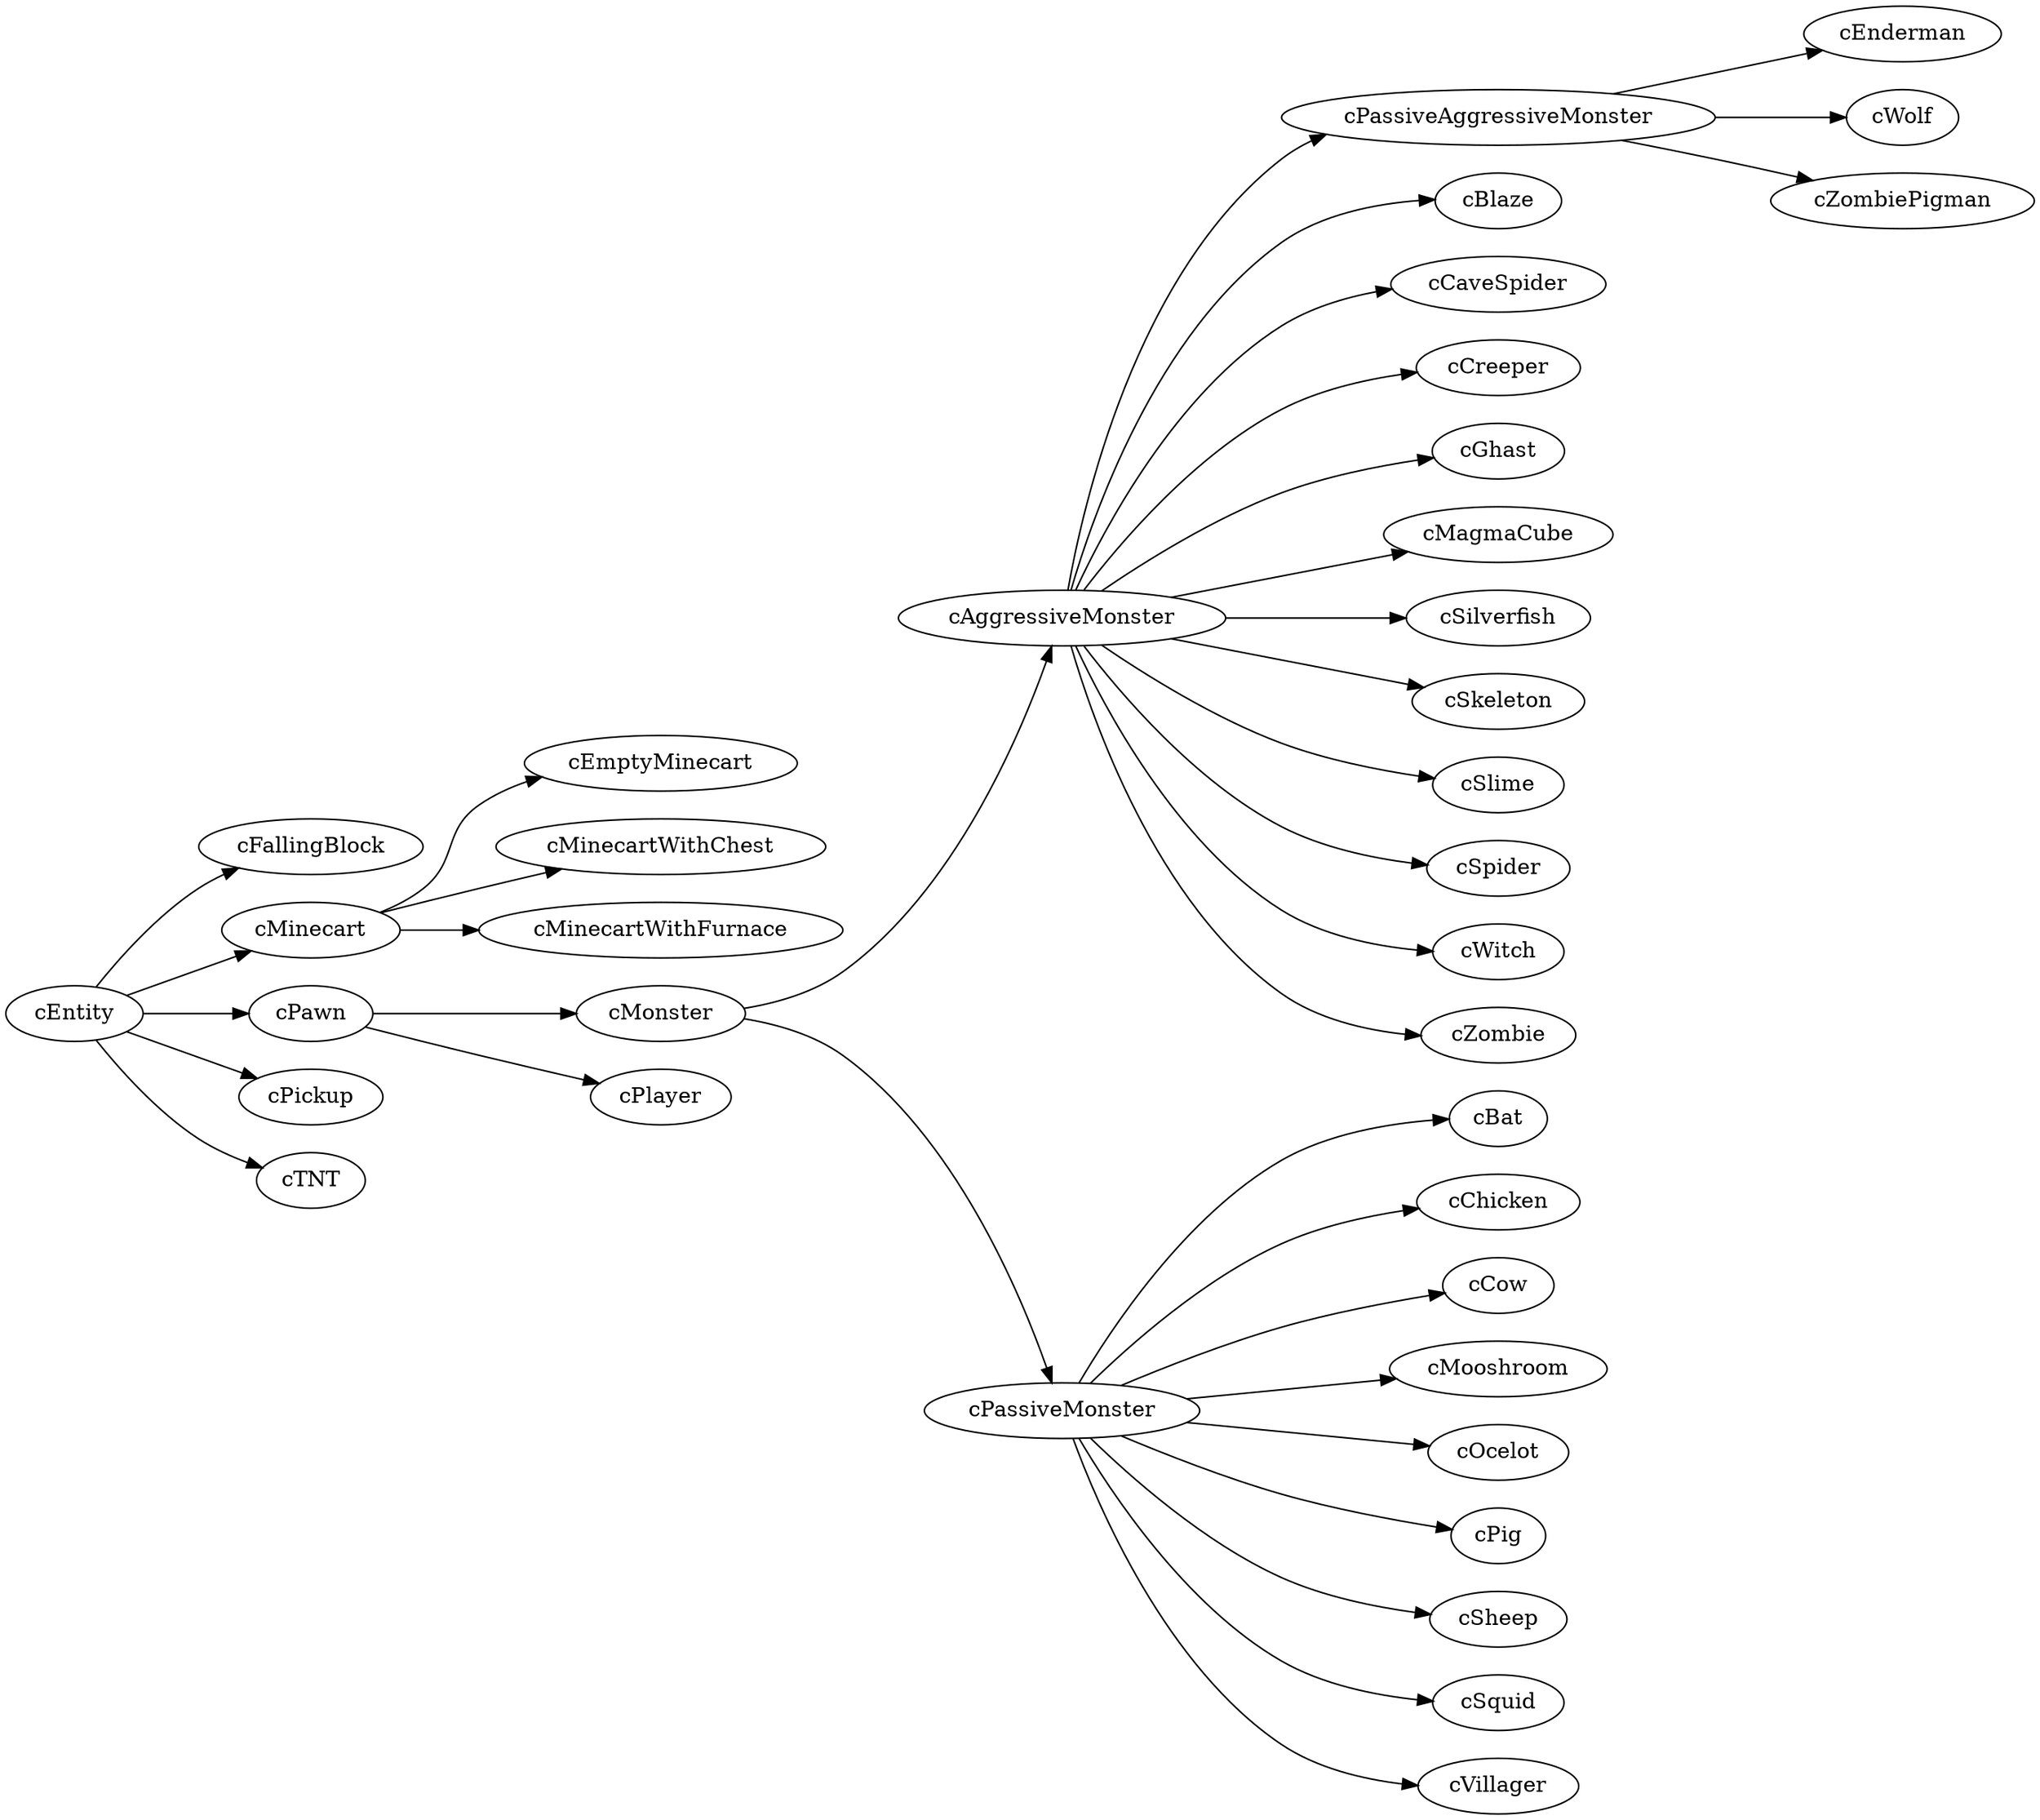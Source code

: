 digraph
{
rankdir=LR

# Entities:
cEntity -> cFallingBlock
cEntity -> cMinecart
cEntity -> cPawn
cEntity -> cPickup
cEntity -> cTNT
cMinecart -> cEmptyMinecart
cMinecart -> cMinecartWithChest
cMinecart -> cMinecartWithFurnace

# Mobs:
cPawn -> cMonster
cMonster -> cAggressiveMonster
cMonster -> cPassiveMonster
cAggressiveMonster -> cPassiveAggressiveMonster
cPassiveMonster -> cBat
cAggressiveMonster -> cBlaze
cAggressiveMonster -> cCaveSpider
cPassiveMonster -> cChicken
cPassiveMonster -> cCow
cAggressiveMonster -> cCreeper
cPassiveAggressiveMonster -> cEnderman
cAggressiveMonster -> cGhast
cAggressiveMonster -> cMagmaCube
cPassiveMonster -> cMooshroom
cPassiveMonster -> cOcelot
cPassiveMonster -> cPig
cPassiveMonster -> cSheep
cAggressiveMonster -> cSilverfish
cAggressiveMonster -> cSkeleton
cAggressiveMonster -> cSlime
cAggressiveMonster -> cSpider
cPassiveMonster -> cSquid
cPassiveMonster -> cVillager
cAggressiveMonster -> cWitch
cPassiveAggressiveMonster -> cWolf
cAggressiveMonster -> cZombie
cPassiveAggressiveMonster -> cZombiePigman
cPawn -> cPlayer
}